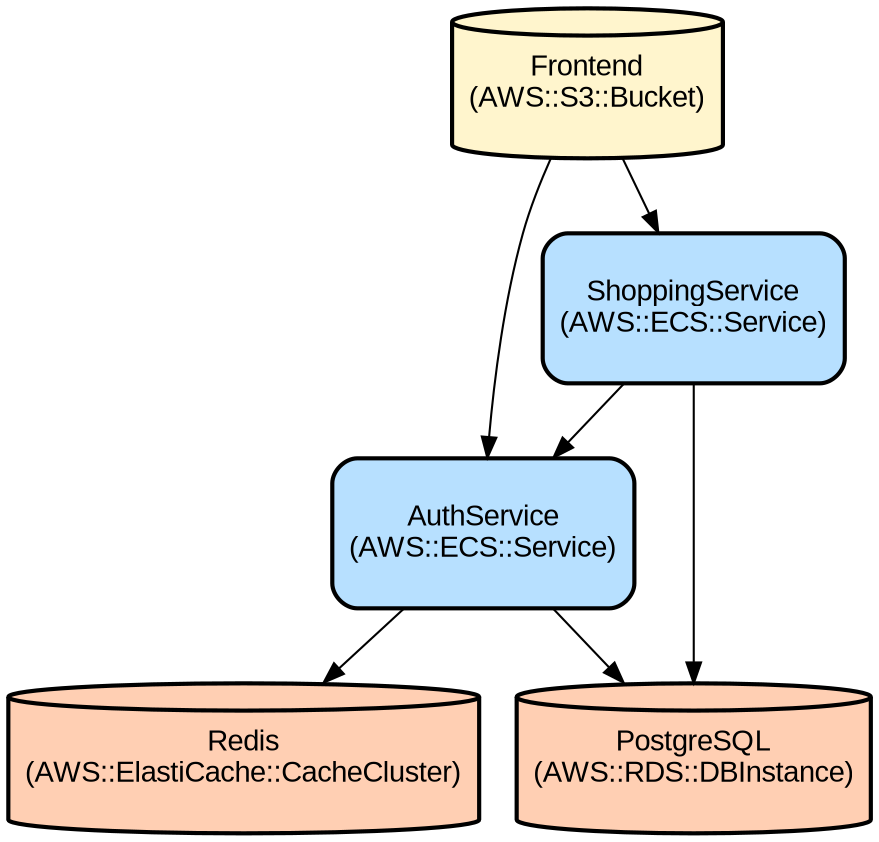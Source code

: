 digraph INFRA {
  node [ color = "black", fillcolor = "#E6E6E6", height =1, style = "filled,bold,rounded", fontname = "Arial" ];
  "Redis" [ label = "Redis
(AWS::ElastiCache::CacheCluster)", shape =cylinder, fillcolor = "#FFCFB3" ];
  "PostgreSQL" [ label = "PostgreSQL
(AWS::RDS::DBInstance)", shape =cylinder, fillcolor = "#FFCFB3" ];
  "AuthService" [ label = "AuthService
(AWS::ECS::Service)", shape =rectangle, fillcolor = "#B7E0FF" ];
  "ShoppingService" [ label = "ShoppingService
(AWS::ECS::Service)", shape =rectangle, fillcolor = "#B7E0FF" ];
  "Frontend" [ label = "Frontend
(AWS::S3::Bucket)", shape =cylinder, fillcolor = "#FFF5CD" ];
  "AuthService" -> "Redis";
  "AuthService" -> "PostgreSQL";
  "ShoppingService" -> "AuthService";
  "ShoppingService" -> "PostgreSQL";
  "Frontend" -> "AuthService";
  "Frontend" -> "ShoppingService";
}
